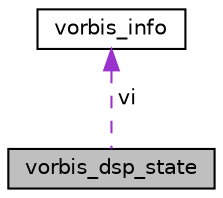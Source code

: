 digraph "vorbis_dsp_state"
{
 // LATEX_PDF_SIZE
  edge [fontname="Helvetica",fontsize="10",labelfontname="Helvetica",labelfontsize="10"];
  node [fontname="Helvetica",fontsize="10",shape=record];
  Node1 [label="vorbis_dsp_state",height=0.2,width=0.4,color="black", fillcolor="grey75", style="filled", fontcolor="black",tooltip=" "];
  Node2 -> Node1 [dir="back",color="darkorchid3",fontsize="10",style="dashed",label=" vi" ,fontname="Helvetica"];
  Node2 [label="vorbis_info",height=0.2,width=0.4,color="black", fillcolor="white", style="filled",URL="$da/d7e/structvorbis__info.html",tooltip=" "];
}
